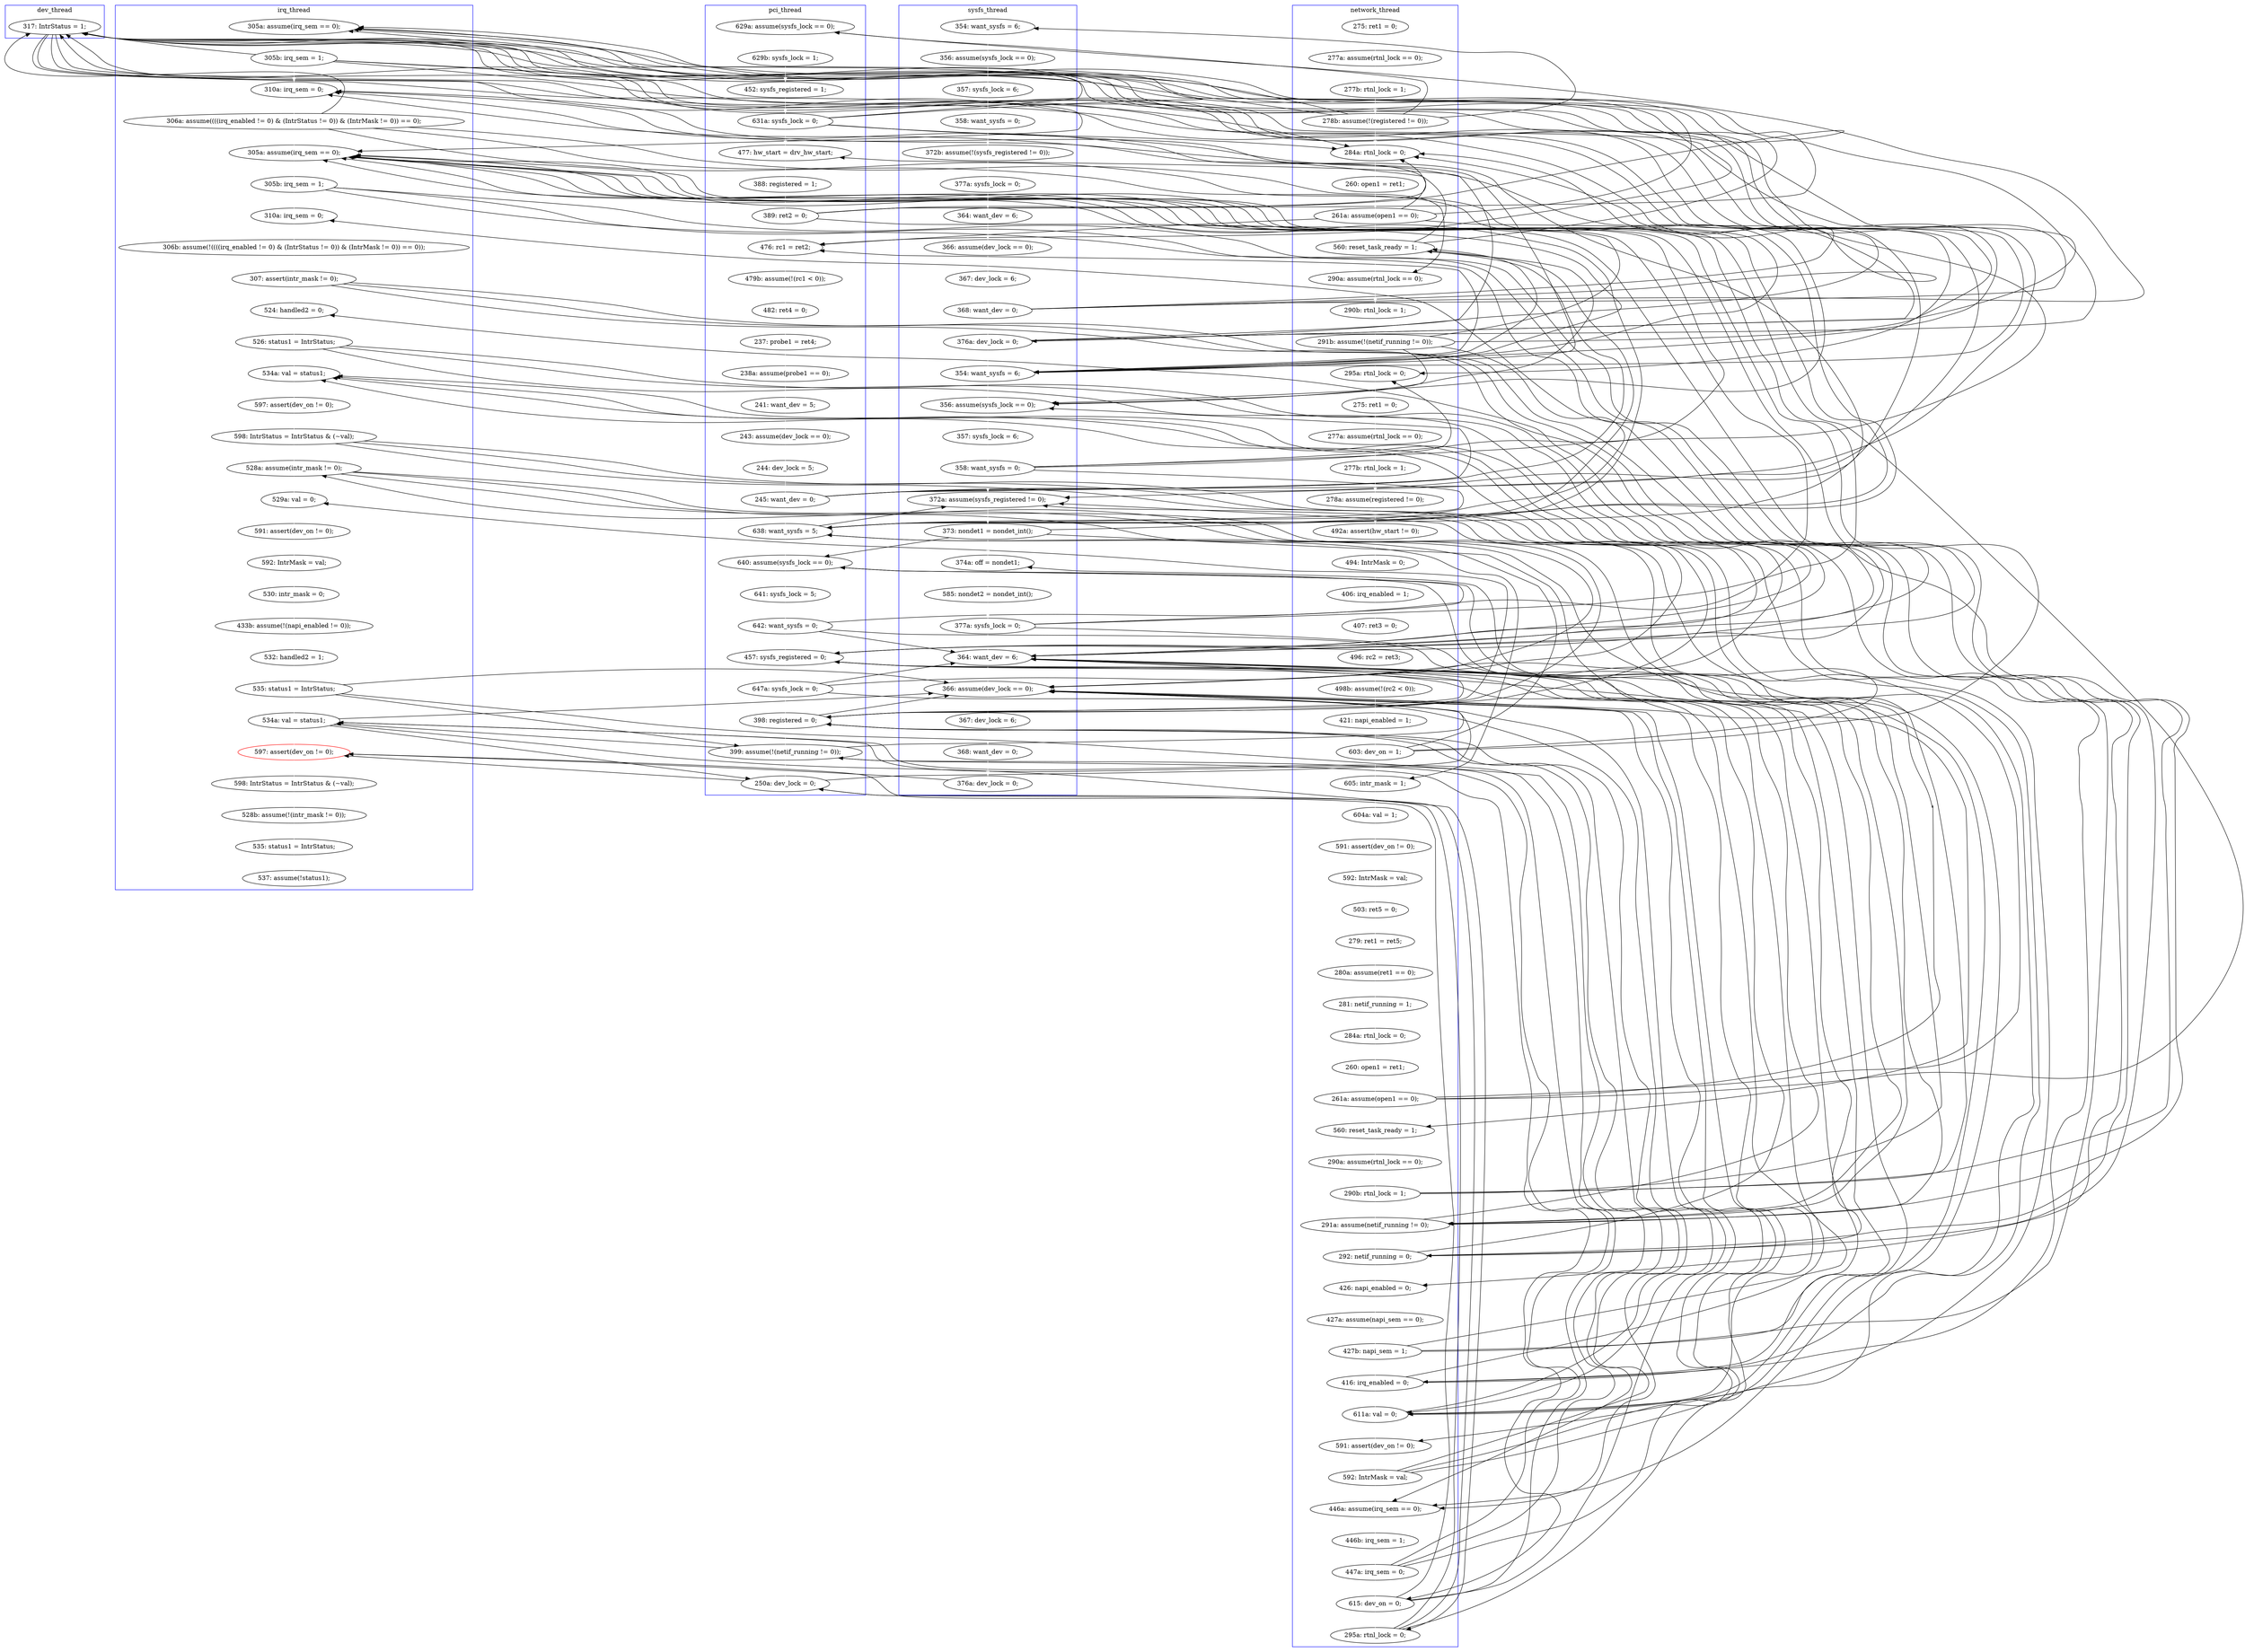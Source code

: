 digraph Counterexample {
	232 -> 235 [color = black, style = solid, constraint = false]
	168 -> 210 [color = black, style = solid, constraint = false]
	198 -> 200 [color = black, style = solid, constraint = false]
	155 -> 157 [color = white, style = solid]
	108 -> 126 [color = black, style = solid, constraint = false]
	154 -> 155 [color = white, style = solid]
	115 -> 117 [color = white, style = solid]
	286 -> 292 [color = black, style = solid, constraint = false]
	89 -> 90 [color = black, style = solid, constraint = false]
	232 -> 238 [color = black, style = solid, constraint = false]
	30 -> 31 [color = white, style = solid]
	212 -> 215 [color = black, style = solid, constraint = false]
	208 -> 238 [color = white, style = solid]
	80 -> 81 [color = white, style = solid]
	103 -> 121 [color = black, style = solid, constraint = false]
	61 -> 63 [color = black, style = solid, constraint = false]
	282 -> 286 [color = black, style = solid, constraint = false]
	123 -> 210 [color = black, style = solid, constraint = false]
	177 -> 180 [color = white, style = solid]
	148 -> 149 [color = white, style = solid]
	206 -> 207 [color = white, style = solid]
	99 -> 101 [color = white, style = solid]
	103 -> 104 [color = black, style = solid, constraint = false]
	282 -> 284 [color = black, style = solid, constraint = false]
	69 -> 80 [color = black, style = solid, constraint = false]
	223 -> 242 [color = black, style = solid, constraint = false]
	73 -> 78 [color = white, style = solid]
	292 -> 295 [color = black, style = solid, constraint = false]
	79 -> 126 [color = black, style = solid, constraint = false]
	70 -> 80 [color = black, style = solid, constraint = false]
	209 -> 212 [color = white, style = solid]
	67 -> 69 [color = white, style = solid]
	198 -> 206 [color = black, style = solid, constraint = false]
	261 -> 264 [color = white, style = solid]
	104 -> 106 [color = black, style = solid, constraint = false]
	143 -> 148 [color = white, style = solid]
	89 -> 106 [color = black, style = solid, constraint = false]
	169 -> 170 [color = white, style = solid]
	208 -> 242 [color = black, style = solid, constraint = false]
	257 -> 259 [color = black, style = solid, constraint = false]
	281 -> 286 [color = black, style = solid, constraint = false]
	34 -> 126 [color = black, style = solid, constraint = false]
	108 -> 168 [color = black, style = solid, constraint = false]
	251 -> 295 [color = black, style = solid, constraint = false]
	291 -> 302 [color = black, style = solid, constraint = false]
	86 -> 89 [color = black, style = solid, constraint = false]
	212 -> 221 [color = white, style = solid]
	215 -> 217 [color = white, style = solid]
	167 -> 169 [color = white, style = solid]
	251 -> 260 [color = black, style = solid, constraint = false]
	259 -> 261 [color = white, style = solid]
	94 -> 95 [color = white, style = solid]
	296 -> 297 [color = white, style = solid]
	205 -> 209 [color = black, style = solid, constraint = false]
	218 -> 238 [color = black, style = solid, constraint = false]
	123 -> 129 [color = black, style = solid, constraint = false]
	187 -> 191 [color = black, style = solid, constraint = false]
	101 -> 102 [color = white, style = solid]
	192 -> 206 [color = black, style = solid, constraint = false]
	51 -> 52 [color = white, style = solid]
	140 -> 141 [color = white, style = solid]
	64 -> 67 [color = white, style = solid]
	212 -> 238 [color = black, style = solid, constraint = false]
	260 -> 282 [color = white, style = solid]
	86 -> 126 [color = black, style = solid, constraint = false]
	168 -> 169 [color = black, style = solid, constraint = false]
	117 -> 210 [color = black, style = solid, constraint = false]
	251 -> 253 [color = black, style = solid, constraint = false]
	139 -> 140 [color = white, style = solid]
	34 -> 80 [color = black, style = solid, constraint = false]
	47 -> 50 [color = white, style = solid]
	277 -> 282 [color = black, style = solid, constraint = false]
	277 -> 286 [color = white, style = solid]
	123 -> 126 [color = black, style = solid, constraint = false]
	198 -> 209 [color = white, style = solid]
	123 -> 191 [color = white, style = solid]
	235 -> 244 [color = white, style = solid]
	232 -> 242 [color = black, style = solid, constraint = false]
	78 -> 79 [color = white, style = solid]
	302 -> 303 [color = white, style = solid]
	117 -> 168 [color = black, style = solid, constraint = false]
	172 -> 173 [color = white, style = solid]
	89 -> 121 [color = white, style = solid]
	61 -> 70 [color = white, style = solid]
	63 -> 64 [color = white, style = solid]
	104 -> 168 [color = black, style = solid, constraint = false]
	114 -> 115 [color = white, style = solid]
	79 -> 80 [color = black, style = solid, constraint = false]
	284 -> 291 [color = white, style = solid]
	117 -> 121 [color = black, style = solid, constraint = false]
	208 -> 210 [color = black, style = solid, constraint = false]
	90 -> 93 [color = white, style = solid]
	284 -> 295 [color = black, style = solid, constraint = false]
	264 -> 265 [color = white, style = solid]
	203 -> 205 [color = white, style = solid]
	250 -> 251 [color = white, style = solid]
	93 -> 94 [color = white, style = solid]
	167 -> 168 [color = black, style = solid, constraint = false]
	286 -> 295 [color = black, style = solid, constraint = false]
	244 -> 253 [color = white, style = solid]
	106 -> 108 [color = white, style = solid]
	141 -> 143 [color = white, style = solid]
	235 -> 242 [color = black, style = solid, constraint = false]
	34 -> 63 [color = black, style = solid, constraint = false]
	286 -> 291 [color = black, style = solid, constraint = false]
	211 -> 242 [color = black, style = solid, constraint = false]
	286 -> 302 [color = white, style = solid]
	218 -> 221 [color = black, style = solid, constraint = false]
	123 -> 168 [color = black, style = solid, constraint = false]
	218 -> 242 [color = black, style = solid, constraint = false]
	108 -> 114 [color = black, style = solid, constraint = false]
	52 -> 55 [color = white, style = solid]
	103 -> 168 [color = white, style = solid]
	176 -> 177 [color = white, style = solid]
	173 -> 176 [color = white, style = solid]
	157 -> 160 [color = white, style = solid]
	69 -> 70 [color = black, style = solid, constraint = false]
	205 -> 242 [color = white, style = solid]
	82 -> 83 [color = white, style = solid]
	284 -> 286 [color = black, style = solid, constraint = false]
	205 -> 210 [color = black, style = solid, constraint = false]
	291 -> 295 [color = black, style = solid, constraint = false]
	281 -> 295 [color = black, style = solid, constraint = false]
	244 -> 295 [color = black, style = solid, constraint = false]
	242 -> 260 [color = black, style = solid, constraint = false]
	235 -> 238 [color = black, style = solid, constraint = false]
	108 -> 121 [color = black, style = solid, constraint = false]
	183 -> 184 [color = white, style = solid]
	81 -> 126 [color = black, style = solid, constraint = false]
	208 -> 209 [color = black, style = solid, constraint = false]
	211 -> 212 [color = black, style = solid, constraint = false]
	70 -> 89 [color = white, style = solid]
	200 -> 203 [color = white, style = solid]
	210 -> 211 [color = white, style = solid]
	192 -> 200 [color = white, style = solid]
	259 -> 260 [color = black, style = solid, constraint = false]
	126 -> 191 [color = black, style = solid, constraint = false]
	81 -> 90 [color = black, style = solid, constraint = false]
	167 -> 191 [color = black, style = solid, constraint = false]
	104 -> 114 [color = white, style = solid]
	211 -> 238 [color = black, style = solid, constraint = false]
	260 -> 279 [color = black, style = solid, constraint = false]
	282 -> 295 [color = black, style = solid, constraint = false]
	242 -> 244 [color = black, style = solid, constraint = false]
	104 -> 126 [color = black, style = solid, constraint = false]
	198 -> 210 [color = black, style = solid, constraint = false]
	218 -> 231 [color = white, style = solid]
	267 -> 273 [color = white, style = solid]
	122 -> 123 [color = white, style = solid]
	163 -> 167 [color = white, style = solid]
	197 -> 198 [color = white, style = solid]
	222 -> 223 [color = white, style = solid]
	253 -> 257 [color = white, style = solid]
	103 -> 106 [color = black, style = solid, constraint = false]
	89 -> 104 [color = black, style = solid, constraint = false]
	60 -> 61 [color = white, style = solid]
	79 -> 89 [color = black, style = solid, constraint = false]
	257 -> 295 [color = black, style = solid, constraint = false]
	59 -> 60 [color = white, style = solid]
	69 -> 126 [color = black, style = solid, constraint = false]
	260 -> 295 [color = black, style = solid, constraint = false]
	160 -> 163 [color = white, style = solid]
	126 -> 168 [color = black, style = solid, constraint = false]
	298 -> 302 [color = black, style = solid, constraint = false]
	231 -> 232 [color = white, style = solid]
	232 -> 248 [color = white, style = solid]
	98 -> 99 [color = white, style = solid]
	211 -> 215 [color = white, style = solid]
	217 -> 218 [color = white, style = solid]
	187 -> 193 [color = white, style = solid]
	240 -> 260 [color = white, style = solid]
	86 -> 90 [color = black, style = solid, constraint = false]
	34 -> 47 [color = black, style = solid, constraint = false]
	181 -> 183 [color = white, style = solid]
	191 -> 192 [color = white, style = solid]
	209 -> 242 [color = black, style = solid, constraint = false]
	242 -> 295 [color = white, style = solid]
	89 -> 126 [color = black, style = solid, constraint = false]
	284 -> 292 [color = black, style = solid, constraint = false]
	168 -> 191 [color = black, style = solid, constraint = false]
	61 -> 80 [color = black, style = solid, constraint = false]
	34 -> 82 [color = white, style = solid]
	259 -> 279 [color = black, style = solid, constraint = false]
	248 -> 250 [color = white, style = solid]
	207 -> 208 [color = white, style = solid]
	69 -> 73 [color = white, style = solid]
	55 -> 57 [color = white, style = solid]
	61 -> 82 [color = black, style = solid, constraint = false]
	103 -> 126 [color = black, style = solid, constraint = false]
	57 -> 58 [color = white, style = solid]
	259 -> 295 [color = black, style = solid, constraint = false]
	126 -> 210 [color = black, style = solid, constraint = false]
	273 -> 275 [color = white, style = solid]
	170 -> 172 [color = white, style = solid]
	81 -> 89 [color = black, style = solid, constraint = false]
	86 -> 104 [color = white, style = solid]
	257 -> 260 [color = black, style = solid, constraint = false]
	58 -> 59 [color = white, style = solid]
	265 -> 267 [color = white, style = solid]
	223 -> 235 [color = white, style = solid]
	240 -> 244 [color = black, style = solid, constraint = false]
	244 -> 248 [color = black, style = solid, constraint = false]
	117 -> 126 [color = black, style = solid, constraint = false]
	187 -> 206 [color = black, style = solid, constraint = false]
	95 -> 98 [color = white, style = solid]
	291 -> 292 [color = black, style = solid, constraint = false]
	32 -> 34 [color = white, style = solid]
	251 -> 259 [color = white, style = solid]
	180 -> 181 [color = white, style = solid]
	242 -> 248 [color = black, style = solid, constraint = false]
	292 -> 302 [color = black, style = solid, constraint = false]
	277 -> 295 [color = black, style = solid, constraint = false]
	108 -> 210 [color = white, style = solid]
	192 -> 193 [color = black, style = solid, constraint = false]
	209 -> 210 [color = black, style = solid, constraint = false]
	126 -> 129 [color = black, style = solid, constraint = false]
	240 -> 248 [color = black, style = solid, constraint = false]
	50 -> 51 [color = white, style = solid]
	277 -> 279 [color = black, style = solid, constraint = false]
	280 -> 281 [color = white, style = solid]
	297 -> 298 [color = white, style = solid]
	303 -> 306 [color = white, style = solid]
	223 -> 238 [color = black, style = solid, constraint = false]
	81 -> 82 [color = black, style = solid, constraint = false]
	282 -> 292 [color = white, style = solid]
	104 -> 121 [color = black, style = solid, constraint = false]
	240 -> 242 [color = black, style = solid, constraint = false]
	275 -> 277 [color = white, style = solid]
	192 -> 210 [color = black, style = solid, constraint = false]
	187 -> 210 [color = black, style = solid, constraint = false]
	306 -> 312 [color = white, style = solid]
	167 -> 210 [color = black, style = solid, constraint = false]
	129 -> 139 [color = white, style = solid]
	223 -> 231 [color = black, style = solid, constraint = false]
	70 -> 126 [color = black, style = solid, constraint = false]
	212 -> 242 [color = black, style = solid, constraint = false]
	312 -> 313 [color = white, style = solid]
	244 -> 260 [color = black, style = solid, constraint = false]
	117 -> 129 [color = white, style = solid]
	281 -> 282 [color = black, style = solid, constraint = false]
	279 -> 280 [color = white, style = solid]
	168 -> 206 [color = white, style = solid]
	83 -> 86 [color = white, style = solid]
	81 -> 106 [color = white, style = solid]
	79 -> 82 [color = black, style = solid, constraint = false]
	31 -> 32 [color = white, style = solid]
	184 -> 187 [color = white, style = solid]
	209 -> 238 [color = black, style = solid, constraint = false]
	86 -> 106 [color = black, style = solid, constraint = false]
	193 -> 197 [color = white, style = solid]
	205 -> 206 [color = black, style = solid, constraint = false]
	281 -> 284 [color = white, style = solid]
	257 -> 279 [color = white, style = solid]
	238 -> 240 [color = white, style = solid]
	69 -> 82 [color = black, style = solid, constraint = false]
	61 -> 126 [color = black, style = solid, constraint = false]
	102 -> 103 [color = white, style = solid]
	235 -> 248 [color = black, style = solid, constraint = false]
	121 -> 122 [color = white, style = solid]
	70 -> 73 [color = black, style = solid, constraint = false]
	149 -> 154 [color = white, style = solid]
	221 -> 222 [color = white, style = solid]
	70 -> 82 [color = black, style = solid, constraint = false]
	295 -> 296 [color = white, style = solid]
	79 -> 90 [color = white, style = solid]
	260 -> 261 [color = black, style = solid, constraint = false]
	subgraph cluster7 {
		label = dev_thread
		color = blue
		126  [label = "317: IntrStatus = 1;"]
	}
	subgraph cluster3 {
		label = irq_thread
		color = blue
		312  [label = "535: status1 = IntrStatus;"]
		217  [label = "306b: assume(!((((irq_enabled != 0) & (IntrStatus != 0)) & (IntrMask != 0)) == 0));"]
		106  [label = "310a: irq_sem = 0;"]
		306  [label = "528b: assume(!(intr_mask != 0));"]
		275  [label = "532: handled2 = 1;"]
		248  [label = "534a: val = status1;"]
		264  [label = "591: assert(dev_on != 0);"]
		232  [label = "526: status1 = IntrStatus;"]
		251  [label = "598: IntrStatus = IntrStatus & (~val);"]
		211  [label = "305b: irq_sem = 1;"]
		313  [label = "537: assume(!status1);"]
		218  [label = "307: assert(intr_mask != 0);"]
		261  [label = "529a: val = 0;"]
		277  [label = "535: status1 = IntrStatus;"]
		259  [label = "528a: assume(intr_mask != 0);"]
		80  [label = "305a: assume(irq_sem == 0);"]
		231  [label = "524: handled2 = 0;"]
		267  [label = "530: intr_mask = 0;"]
		303  [label = "598: IntrStatus = IntrStatus & (~val);"]
		81  [label = "305b: irq_sem = 1;"]
		273  [label = "433b: assume(!(napi_enabled != 0));"]
		265  [label = "592: IntrMask = val;"]
		286  [label = "534a: val = status1;"]
		215  [label = "310a: irq_sem = 0;"]
		250  [label = "597: assert(dev_on != 0);"]
		108  [label = "306a: assume((((irq_enabled != 0) & (IntrStatus != 0)) & (IntrMask != 0)) == 0);"]
		302  [label = "597: assert(dev_on != 0);", color = red]
		210  [label = "305a: assume(irq_sem == 0);"]
	}
	subgraph cluster1 {
		label = pci_thread
		color = blue
		73  [label = "477: hw_start = drv_hw_start;"]
		69  [label = "631a: sysfs_lock = 0;"]
		260  [label = "398: registered = 0;"]
		99  [label = "241: want_dev = 5;"]
		67  [label = "452: sysfs_registered = 1;"]
		208  [label = "642: want_sysfs = 0;"]
		282  [label = "399: assume(!(netif_running != 0));"]
		103  [label = "245: want_dev = 0;"]
		90  [label = "476: rc1 = ret2;"]
		240  [label = "647a: sysfs_lock = 0;"]
		94  [label = "482: ret4 = 0;"]
		102  [label = "244: dev_lock = 5;"]
		79  [label = "389: ret2 = 0;"]
		93  [label = "479b: assume(!(rc1 < 0));"]
		64  [label = "629b: sysfs_lock = 1;"]
		63  [label = "629a: assume(sysfs_lock == 0);"]
		238  [label = "457: sysfs_registered = 0;"]
		95  [label = "237: probe1 = ret4;"]
		207  [label = "641: sysfs_lock = 5;"]
		98  [label = "238a: assume(probe1 == 0);"]
		206  [label = "640: assume(sysfs_lock == 0);"]
		78  [label = "388: registered = 1;"]
		101  [label = "243: assume(dev_lock == 0);"]
		168  [label = "638: want_sysfs = 5;"]
		292  [label = "250a: dev_lock = 0;"]
	}
	subgraph cluster2 {
		label = network_thread
		color = blue
		279  [label = "446a: assume(irq_sem == 0);"]
		223  [label = "427b: napi_sem = 1;"]
		177  [label = "279: ret1 = ret5;"]
		183  [label = "284a: rtnl_lock = 0;"]
		31  [label = "277a: assume(rtnl_lock == 0);"]
		244  [label = "611a: val = 0;"]
		169  [label = "605: intr_mask = 1;"]
		235  [label = "416: irq_enabled = 0;"]
		184  [label = "260: open1 = ret1;"]
		176  [label = "503: ret5 = 0;"]
		160  [label = "498b: assume(!(rc2 < 0));"]
		115  [label = "290b: rtnl_lock = 1;"]
		257  [label = "592: IntrMask = val;"]
		173  [label = "592: IntrMask = val;"]
		280  [label = "446b: irq_sem = 1;"]
		141  [label = "277b: rtnl_lock = 1;"]
		148  [label = "492a: assert(hw_start != 0);"]
		197  [label = "290a: assume(rtnl_lock == 0);"]
		172  [label = "591: assert(dev_on != 0);"]
		222  [label = "427a: assume(napi_sem == 0);"]
		181  [label = "281: netif_running = 1;"]
		180  [label = "280a: assume(ret1 == 0);"]
		198  [label = "290b: rtnl_lock = 1;"]
		117  [label = "291b: assume(!(netif_running != 0));"]
		170  [label = "604a: val = 1;"]
		193  [label = "560: reset_task_ready = 1;"]
		129  [label = "295a: rtnl_lock = 0;"]
		143  [label = "278a: assume(registered != 0);"]
		291  [label = "295a: rtnl_lock = 0;"]
		209  [label = "291a: assume(netif_running != 0);"]
		86  [label = "261a: assume(open1 == 0);"]
		140  [label = "277a: assume(rtnl_lock == 0);"]
		149  [label = "494: IntrMask = 0;"]
		82  [label = "284a: rtnl_lock = 0;"]
		32  [label = "277b: rtnl_lock = 1;"]
		157  [label = "496: rc2 = ret3;"]
		167  [label = "603: dev_on = 1;"]
		284  [label = "615: dev_on = 0;"]
		187  [label = "261a: assume(open1 == 0);"]
		104  [label = "560: reset_task_ready = 1;"]
		154  [label = "406: irq_enabled = 1;"]
		221  [label = "426: napi_enabled = 0;"]
		139  [label = "275: ret1 = 0;"]
		212  [label = "292: netif_running = 0;"]
		114  [label = "290a: assume(rtnl_lock == 0);"]
		83  [label = "260: open1 = ret1;"]
		155  [label = "407: ret3 = 0;"]
		34  [label = "278b: assume(!(registered != 0));"]
		281  [label = "447a: irq_sem = 0;"]
		163  [label = "421: napi_enabled = 1;"]
		30  [label = "275: ret1 = 0;"]
		253  [label = "591: assert(dev_on != 0);"]
	}
	subgraph cluster6 {
		label = sysfs_thread
		color = blue
		295  [label = "366: assume(dev_lock == 0);"]
		47  [label = "354: want_sysfs = 6;"]
		191  [label = "372a: assume(sysfs_registered != 0);"]
		50  [label = "356: assume(sysfs_lock == 0);"]
		58  [label = "364: want_dev = 6;"]
		298  [label = "376a: dev_lock = 0;"]
		203  [label = "585: nondet2 = nondet_int();"]
		89  [label = "354: want_sysfs = 6;"]
		57  [label = "377a: sysfs_lock = 0;"]
		242  [label = "364: want_dev = 6;"]
		297  [label = "368: want_dev = 0;"]
		60  [label = "367: dev_lock = 6;"]
		121  [label = "356: assume(sysfs_lock == 0);"]
		122  [label = "357: sysfs_lock = 6;"]
		59  [label = "366: assume(dev_lock == 0);"]
		296  [label = "367: dev_lock = 6;"]
		200  [label = "374a: off = nondet1;"]
		52  [label = "358: want_sysfs = 0;"]
		70  [label = "376a: dev_lock = 0;"]
		61  [label = "368: want_dev = 0;"]
		205  [label = "377a: sysfs_lock = 0;"]
		192  [label = "373: nondet1 = nondet_int();"]
		55  [label = "372b: assume(!(sysfs_registered != 0));"]
		123  [label = "358: want_sysfs = 0;"]
		51  [label = "357: sysfs_lock = 6;"]
	}
}